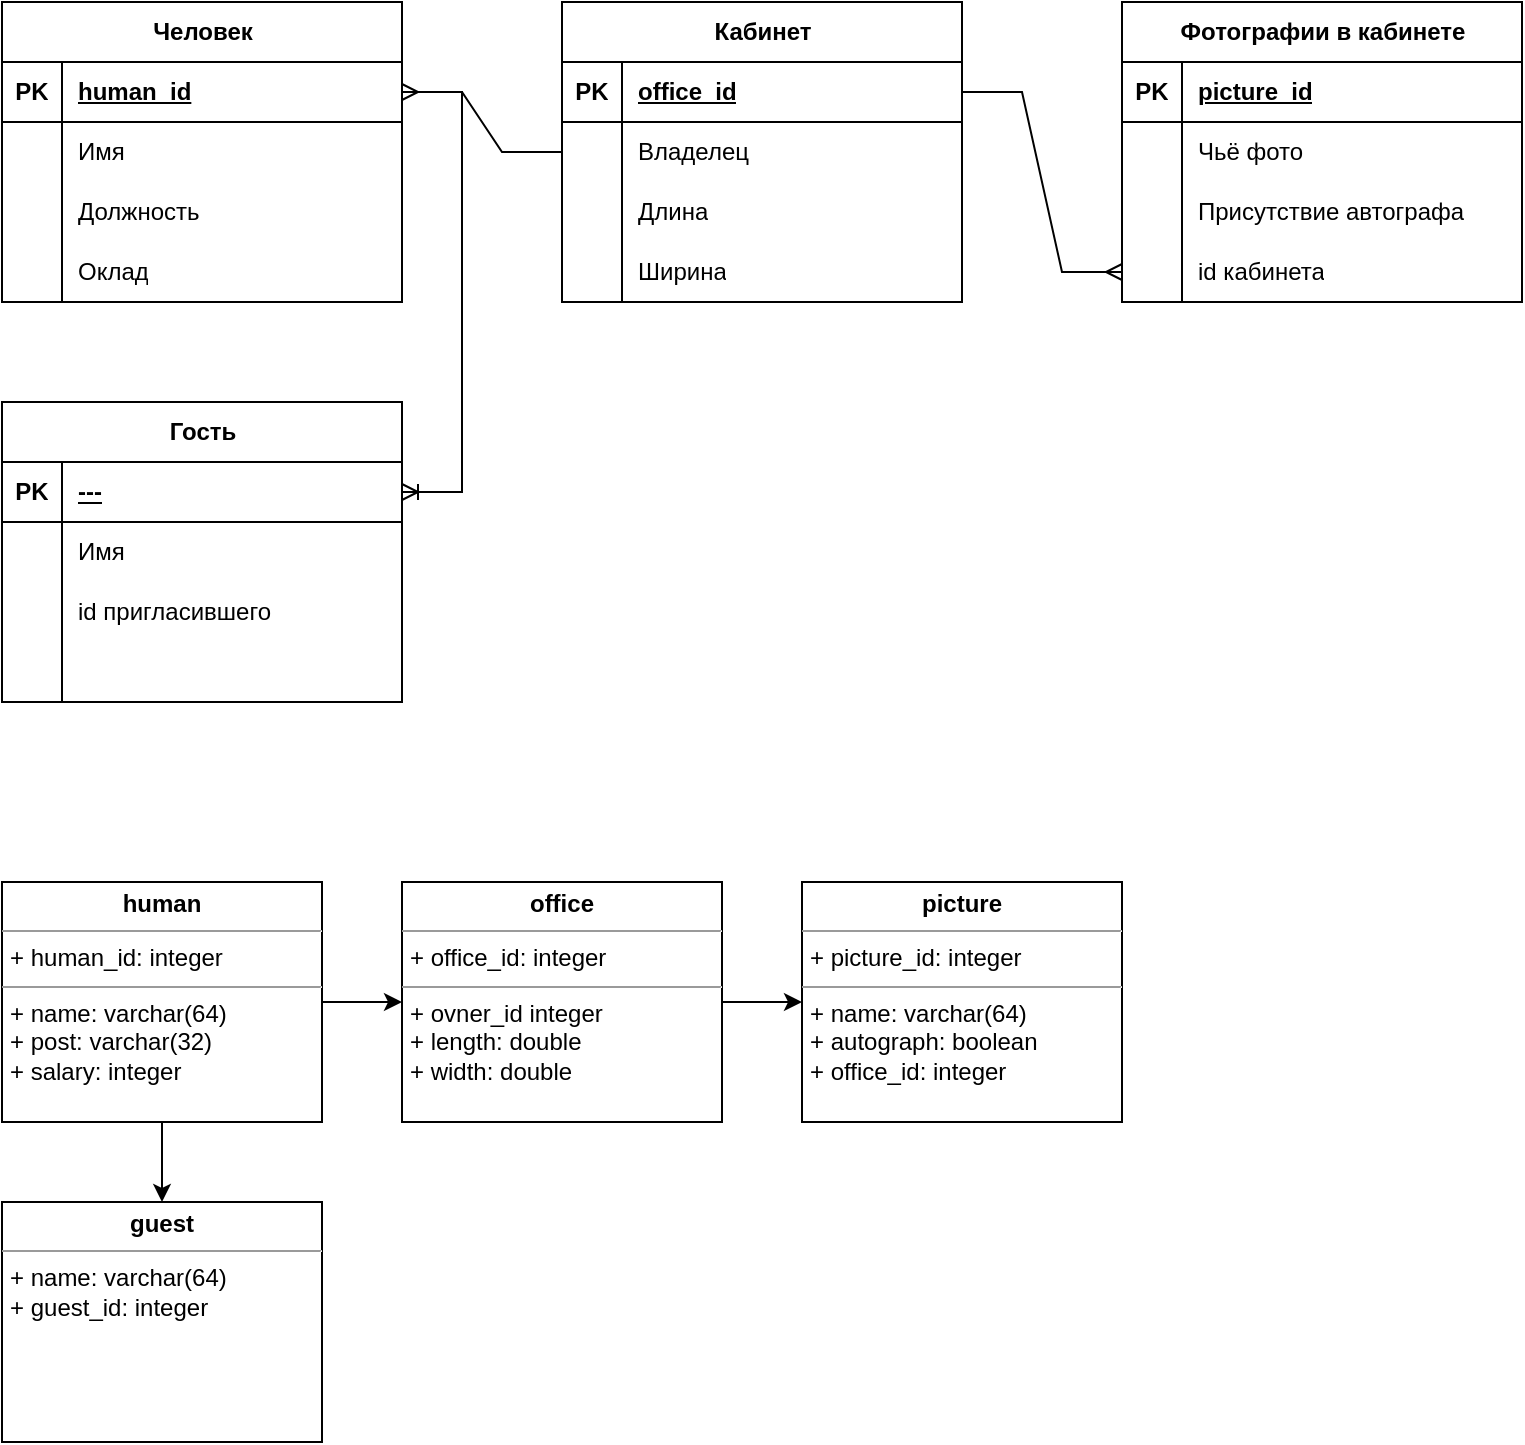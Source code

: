 <mxfile version="21.7.5" type="device">
  <diagram name="Page-1" id="c4acf3e9-155e-7222-9cf6-157b1a14988f">
    <mxGraphModel dx="1036" dy="606" grid="1" gridSize="10" guides="1" tooltips="1" connect="1" arrows="1" fold="1" page="1" pageScale="1" pageWidth="850" pageHeight="1100" background="none" math="0" shadow="0">
      <root>
        <mxCell id="0" />
        <mxCell id="1" parent="0" />
        <mxCell id="2A9kEXsholP_vEaX_EOC-73" value="Человек" style="shape=table;startSize=30;container=1;collapsible=1;childLayout=tableLayout;fixedRows=1;rowLines=0;fontStyle=1;align=center;resizeLast=1;html=1;" parent="1" vertex="1">
          <mxGeometry x="40" y="80" width="200" height="150" as="geometry" />
        </mxCell>
        <mxCell id="2A9kEXsholP_vEaX_EOC-74" value="" style="shape=tableRow;horizontal=0;startSize=0;swimlaneHead=0;swimlaneBody=0;fillColor=none;collapsible=0;dropTarget=0;points=[[0,0.5],[1,0.5]];portConstraint=eastwest;top=0;left=0;right=0;bottom=1;" parent="2A9kEXsholP_vEaX_EOC-73" vertex="1">
          <mxGeometry y="30" width="200" height="30" as="geometry" />
        </mxCell>
        <mxCell id="2A9kEXsholP_vEaX_EOC-75" value="PK" style="shape=partialRectangle;connectable=0;fillColor=none;top=0;left=0;bottom=0;right=0;fontStyle=1;overflow=hidden;whiteSpace=wrap;html=1;" parent="2A9kEXsholP_vEaX_EOC-74" vertex="1">
          <mxGeometry width="30" height="30" as="geometry">
            <mxRectangle width="30" height="30" as="alternateBounds" />
          </mxGeometry>
        </mxCell>
        <mxCell id="2A9kEXsholP_vEaX_EOC-76" value="human_id" style="shape=partialRectangle;connectable=0;fillColor=none;top=0;left=0;bottom=0;right=0;align=left;spacingLeft=6;fontStyle=5;overflow=hidden;whiteSpace=wrap;html=1;" parent="2A9kEXsholP_vEaX_EOC-74" vertex="1">
          <mxGeometry x="30" width="170" height="30" as="geometry">
            <mxRectangle width="170" height="30" as="alternateBounds" />
          </mxGeometry>
        </mxCell>
        <mxCell id="2A9kEXsholP_vEaX_EOC-77" value="" style="shape=tableRow;horizontal=0;startSize=0;swimlaneHead=0;swimlaneBody=0;fillColor=none;collapsible=0;dropTarget=0;points=[[0,0.5],[1,0.5]];portConstraint=eastwest;top=0;left=0;right=0;bottom=0;" parent="2A9kEXsholP_vEaX_EOC-73" vertex="1">
          <mxGeometry y="60" width="200" height="30" as="geometry" />
        </mxCell>
        <mxCell id="2A9kEXsholP_vEaX_EOC-78" value="" style="shape=partialRectangle;connectable=0;fillColor=none;top=0;left=0;bottom=0;right=0;editable=1;overflow=hidden;whiteSpace=wrap;html=1;" parent="2A9kEXsholP_vEaX_EOC-77" vertex="1">
          <mxGeometry width="30" height="30" as="geometry">
            <mxRectangle width="30" height="30" as="alternateBounds" />
          </mxGeometry>
        </mxCell>
        <mxCell id="2A9kEXsholP_vEaX_EOC-79" value="Имя" style="shape=partialRectangle;connectable=0;fillColor=none;top=0;left=0;bottom=0;right=0;align=left;spacingLeft=6;overflow=hidden;whiteSpace=wrap;html=1;" parent="2A9kEXsholP_vEaX_EOC-77" vertex="1">
          <mxGeometry x="30" width="170" height="30" as="geometry">
            <mxRectangle width="170" height="30" as="alternateBounds" />
          </mxGeometry>
        </mxCell>
        <mxCell id="2A9kEXsholP_vEaX_EOC-80" value="" style="shape=tableRow;horizontal=0;startSize=0;swimlaneHead=0;swimlaneBody=0;fillColor=none;collapsible=0;dropTarget=0;points=[[0,0.5],[1,0.5]];portConstraint=eastwest;top=0;left=0;right=0;bottom=0;" parent="2A9kEXsholP_vEaX_EOC-73" vertex="1">
          <mxGeometry y="90" width="200" height="30" as="geometry" />
        </mxCell>
        <mxCell id="2A9kEXsholP_vEaX_EOC-81" value="" style="shape=partialRectangle;connectable=0;fillColor=none;top=0;left=0;bottom=0;right=0;editable=1;overflow=hidden;whiteSpace=wrap;html=1;" parent="2A9kEXsholP_vEaX_EOC-80" vertex="1">
          <mxGeometry width="30" height="30" as="geometry">
            <mxRectangle width="30" height="30" as="alternateBounds" />
          </mxGeometry>
        </mxCell>
        <mxCell id="2A9kEXsholP_vEaX_EOC-82" value="Должность" style="shape=partialRectangle;connectable=0;fillColor=none;top=0;left=0;bottom=0;right=0;align=left;spacingLeft=6;overflow=hidden;whiteSpace=wrap;html=1;" parent="2A9kEXsholP_vEaX_EOC-80" vertex="1">
          <mxGeometry x="30" width="170" height="30" as="geometry">
            <mxRectangle width="170" height="30" as="alternateBounds" />
          </mxGeometry>
        </mxCell>
        <mxCell id="2A9kEXsholP_vEaX_EOC-83" value="" style="shape=tableRow;horizontal=0;startSize=0;swimlaneHead=0;swimlaneBody=0;fillColor=none;collapsible=0;dropTarget=0;points=[[0,0.5],[1,0.5]];portConstraint=eastwest;top=0;left=0;right=0;bottom=0;" parent="2A9kEXsholP_vEaX_EOC-73" vertex="1">
          <mxGeometry y="120" width="200" height="30" as="geometry" />
        </mxCell>
        <mxCell id="2A9kEXsholP_vEaX_EOC-84" value="" style="shape=partialRectangle;connectable=0;fillColor=none;top=0;left=0;bottom=0;right=0;editable=1;overflow=hidden;whiteSpace=wrap;html=1;" parent="2A9kEXsholP_vEaX_EOC-83" vertex="1">
          <mxGeometry width="30" height="30" as="geometry">
            <mxRectangle width="30" height="30" as="alternateBounds" />
          </mxGeometry>
        </mxCell>
        <mxCell id="2A9kEXsholP_vEaX_EOC-85" value="Оклад" style="shape=partialRectangle;connectable=0;fillColor=none;top=0;left=0;bottom=0;right=0;align=left;spacingLeft=6;overflow=hidden;whiteSpace=wrap;html=1;" parent="2A9kEXsholP_vEaX_EOC-83" vertex="1">
          <mxGeometry x="30" width="170" height="30" as="geometry">
            <mxRectangle width="170" height="30" as="alternateBounds" />
          </mxGeometry>
        </mxCell>
        <mxCell id="2A9kEXsholP_vEaX_EOC-87" value="Кабинет" style="shape=table;startSize=30;container=1;collapsible=1;childLayout=tableLayout;fixedRows=1;rowLines=0;fontStyle=1;align=center;resizeLast=1;html=1;" parent="1" vertex="1">
          <mxGeometry x="320" y="80" width="200" height="150" as="geometry" />
        </mxCell>
        <mxCell id="2A9kEXsholP_vEaX_EOC-88" value="" style="shape=tableRow;horizontal=0;startSize=0;swimlaneHead=0;swimlaneBody=0;fillColor=none;collapsible=0;dropTarget=0;points=[[0,0.5],[1,0.5]];portConstraint=eastwest;top=0;left=0;right=0;bottom=1;" parent="2A9kEXsholP_vEaX_EOC-87" vertex="1">
          <mxGeometry y="30" width="200" height="30" as="geometry" />
        </mxCell>
        <mxCell id="2A9kEXsholP_vEaX_EOC-89" value="PK" style="shape=partialRectangle;connectable=0;fillColor=none;top=0;left=0;bottom=0;right=0;fontStyle=1;overflow=hidden;whiteSpace=wrap;html=1;" parent="2A9kEXsholP_vEaX_EOC-88" vertex="1">
          <mxGeometry width="30" height="30" as="geometry">
            <mxRectangle width="30" height="30" as="alternateBounds" />
          </mxGeometry>
        </mxCell>
        <mxCell id="2A9kEXsholP_vEaX_EOC-90" value="office_id" style="shape=partialRectangle;connectable=0;fillColor=none;top=0;left=0;bottom=0;right=0;align=left;spacingLeft=6;fontStyle=5;overflow=hidden;whiteSpace=wrap;html=1;" parent="2A9kEXsholP_vEaX_EOC-88" vertex="1">
          <mxGeometry x="30" width="170" height="30" as="geometry">
            <mxRectangle width="170" height="30" as="alternateBounds" />
          </mxGeometry>
        </mxCell>
        <mxCell id="2A9kEXsholP_vEaX_EOC-91" value="" style="shape=tableRow;horizontal=0;startSize=0;swimlaneHead=0;swimlaneBody=0;fillColor=none;collapsible=0;dropTarget=0;points=[[0,0.5],[1,0.5]];portConstraint=eastwest;top=0;left=0;right=0;bottom=0;" parent="2A9kEXsholP_vEaX_EOC-87" vertex="1">
          <mxGeometry y="60" width="200" height="30" as="geometry" />
        </mxCell>
        <mxCell id="2A9kEXsholP_vEaX_EOC-92" value="" style="shape=partialRectangle;connectable=0;fillColor=none;top=0;left=0;bottom=0;right=0;editable=1;overflow=hidden;whiteSpace=wrap;html=1;" parent="2A9kEXsholP_vEaX_EOC-91" vertex="1">
          <mxGeometry width="30" height="30" as="geometry">
            <mxRectangle width="30" height="30" as="alternateBounds" />
          </mxGeometry>
        </mxCell>
        <mxCell id="2A9kEXsholP_vEaX_EOC-93" value="Владелец" style="shape=partialRectangle;connectable=0;fillColor=none;top=0;left=0;bottom=0;right=0;align=left;spacingLeft=6;overflow=hidden;whiteSpace=wrap;html=1;" parent="2A9kEXsholP_vEaX_EOC-91" vertex="1">
          <mxGeometry x="30" width="170" height="30" as="geometry">
            <mxRectangle width="170" height="30" as="alternateBounds" />
          </mxGeometry>
        </mxCell>
        <mxCell id="2A9kEXsholP_vEaX_EOC-94" value="" style="shape=tableRow;horizontal=0;startSize=0;swimlaneHead=0;swimlaneBody=0;fillColor=none;collapsible=0;dropTarget=0;points=[[0,0.5],[1,0.5]];portConstraint=eastwest;top=0;left=0;right=0;bottom=0;" parent="2A9kEXsholP_vEaX_EOC-87" vertex="1">
          <mxGeometry y="90" width="200" height="30" as="geometry" />
        </mxCell>
        <mxCell id="2A9kEXsholP_vEaX_EOC-95" value="" style="shape=partialRectangle;connectable=0;fillColor=none;top=0;left=0;bottom=0;right=0;editable=1;overflow=hidden;whiteSpace=wrap;html=1;" parent="2A9kEXsholP_vEaX_EOC-94" vertex="1">
          <mxGeometry width="30" height="30" as="geometry">
            <mxRectangle width="30" height="30" as="alternateBounds" />
          </mxGeometry>
        </mxCell>
        <mxCell id="2A9kEXsholP_vEaX_EOC-96" value="Длина" style="shape=partialRectangle;connectable=0;fillColor=none;top=0;left=0;bottom=0;right=0;align=left;spacingLeft=6;overflow=hidden;whiteSpace=wrap;html=1;" parent="2A9kEXsholP_vEaX_EOC-94" vertex="1">
          <mxGeometry x="30" width="170" height="30" as="geometry">
            <mxRectangle width="170" height="30" as="alternateBounds" />
          </mxGeometry>
        </mxCell>
        <mxCell id="2A9kEXsholP_vEaX_EOC-97" value="" style="shape=tableRow;horizontal=0;startSize=0;swimlaneHead=0;swimlaneBody=0;fillColor=none;collapsible=0;dropTarget=0;points=[[0,0.5],[1,0.5]];portConstraint=eastwest;top=0;left=0;right=0;bottom=0;" parent="2A9kEXsholP_vEaX_EOC-87" vertex="1">
          <mxGeometry y="120" width="200" height="30" as="geometry" />
        </mxCell>
        <mxCell id="2A9kEXsholP_vEaX_EOC-98" value="" style="shape=partialRectangle;connectable=0;fillColor=none;top=0;left=0;bottom=0;right=0;editable=1;overflow=hidden;whiteSpace=wrap;html=1;" parent="2A9kEXsholP_vEaX_EOC-97" vertex="1">
          <mxGeometry width="30" height="30" as="geometry">
            <mxRectangle width="30" height="30" as="alternateBounds" />
          </mxGeometry>
        </mxCell>
        <mxCell id="2A9kEXsholP_vEaX_EOC-99" value="Ширина" style="shape=partialRectangle;connectable=0;fillColor=none;top=0;left=0;bottom=0;right=0;align=left;spacingLeft=6;overflow=hidden;whiteSpace=wrap;html=1;" parent="2A9kEXsholP_vEaX_EOC-97" vertex="1">
          <mxGeometry x="30" width="170" height="30" as="geometry">
            <mxRectangle width="170" height="30" as="alternateBounds" />
          </mxGeometry>
        </mxCell>
        <mxCell id="2A9kEXsholP_vEaX_EOC-114" value="Фотографии в кабинете" style="shape=table;startSize=30;container=1;collapsible=1;childLayout=tableLayout;fixedRows=1;rowLines=0;fontStyle=1;align=center;resizeLast=1;html=1;" parent="1" vertex="1">
          <mxGeometry x="600" y="80" width="200" height="150" as="geometry" />
        </mxCell>
        <mxCell id="2A9kEXsholP_vEaX_EOC-115" value="" style="shape=tableRow;horizontal=0;startSize=0;swimlaneHead=0;swimlaneBody=0;fillColor=none;collapsible=0;dropTarget=0;points=[[0,0.5],[1,0.5]];portConstraint=eastwest;top=0;left=0;right=0;bottom=1;" parent="2A9kEXsholP_vEaX_EOC-114" vertex="1">
          <mxGeometry y="30" width="200" height="30" as="geometry" />
        </mxCell>
        <mxCell id="2A9kEXsholP_vEaX_EOC-116" value="PK" style="shape=partialRectangle;connectable=0;fillColor=none;top=0;left=0;bottom=0;right=0;fontStyle=1;overflow=hidden;whiteSpace=wrap;html=1;" parent="2A9kEXsholP_vEaX_EOC-115" vertex="1">
          <mxGeometry width="30" height="30" as="geometry">
            <mxRectangle width="30" height="30" as="alternateBounds" />
          </mxGeometry>
        </mxCell>
        <mxCell id="2A9kEXsholP_vEaX_EOC-117" value="picture_id" style="shape=partialRectangle;connectable=0;fillColor=none;top=0;left=0;bottom=0;right=0;align=left;spacingLeft=6;fontStyle=5;overflow=hidden;whiteSpace=wrap;html=1;" parent="2A9kEXsholP_vEaX_EOC-115" vertex="1">
          <mxGeometry x="30" width="170" height="30" as="geometry">
            <mxRectangle width="170" height="30" as="alternateBounds" />
          </mxGeometry>
        </mxCell>
        <mxCell id="2A9kEXsholP_vEaX_EOC-118" value="" style="shape=tableRow;horizontal=0;startSize=0;swimlaneHead=0;swimlaneBody=0;fillColor=none;collapsible=0;dropTarget=0;points=[[0,0.5],[1,0.5]];portConstraint=eastwest;top=0;left=0;right=0;bottom=0;" parent="2A9kEXsholP_vEaX_EOC-114" vertex="1">
          <mxGeometry y="60" width="200" height="30" as="geometry" />
        </mxCell>
        <mxCell id="2A9kEXsholP_vEaX_EOC-119" value="" style="shape=partialRectangle;connectable=0;fillColor=none;top=0;left=0;bottom=0;right=0;editable=1;overflow=hidden;whiteSpace=wrap;html=1;" parent="2A9kEXsholP_vEaX_EOC-118" vertex="1">
          <mxGeometry width="30" height="30" as="geometry">
            <mxRectangle width="30" height="30" as="alternateBounds" />
          </mxGeometry>
        </mxCell>
        <mxCell id="2A9kEXsholP_vEaX_EOC-120" value="Чьё фото" style="shape=partialRectangle;connectable=0;fillColor=none;top=0;left=0;bottom=0;right=0;align=left;spacingLeft=6;overflow=hidden;whiteSpace=wrap;html=1;" parent="2A9kEXsholP_vEaX_EOC-118" vertex="1">
          <mxGeometry x="30" width="170" height="30" as="geometry">
            <mxRectangle width="170" height="30" as="alternateBounds" />
          </mxGeometry>
        </mxCell>
        <mxCell id="2A9kEXsholP_vEaX_EOC-121" value="" style="shape=tableRow;horizontal=0;startSize=0;swimlaneHead=0;swimlaneBody=0;fillColor=none;collapsible=0;dropTarget=0;points=[[0,0.5],[1,0.5]];portConstraint=eastwest;top=0;left=0;right=0;bottom=0;" parent="2A9kEXsholP_vEaX_EOC-114" vertex="1">
          <mxGeometry y="90" width="200" height="30" as="geometry" />
        </mxCell>
        <mxCell id="2A9kEXsholP_vEaX_EOC-122" value="" style="shape=partialRectangle;connectable=0;fillColor=none;top=0;left=0;bottom=0;right=0;editable=1;overflow=hidden;whiteSpace=wrap;html=1;" parent="2A9kEXsholP_vEaX_EOC-121" vertex="1">
          <mxGeometry width="30" height="30" as="geometry">
            <mxRectangle width="30" height="30" as="alternateBounds" />
          </mxGeometry>
        </mxCell>
        <mxCell id="2A9kEXsholP_vEaX_EOC-123" value="Присутствие автографа" style="shape=partialRectangle;connectable=0;fillColor=none;top=0;left=0;bottom=0;right=0;align=left;spacingLeft=6;overflow=hidden;whiteSpace=wrap;html=1;" parent="2A9kEXsholP_vEaX_EOC-121" vertex="1">
          <mxGeometry x="30" width="170" height="30" as="geometry">
            <mxRectangle width="170" height="30" as="alternateBounds" />
          </mxGeometry>
        </mxCell>
        <mxCell id="2A9kEXsholP_vEaX_EOC-124" value="" style="shape=tableRow;horizontal=0;startSize=0;swimlaneHead=0;swimlaneBody=0;fillColor=none;collapsible=0;dropTarget=0;points=[[0,0.5],[1,0.5]];portConstraint=eastwest;top=0;left=0;right=0;bottom=0;" parent="2A9kEXsholP_vEaX_EOC-114" vertex="1">
          <mxGeometry y="120" width="200" height="30" as="geometry" />
        </mxCell>
        <mxCell id="2A9kEXsholP_vEaX_EOC-125" value="" style="shape=partialRectangle;connectable=0;fillColor=none;top=0;left=0;bottom=0;right=0;editable=1;overflow=hidden;whiteSpace=wrap;html=1;" parent="2A9kEXsholP_vEaX_EOC-124" vertex="1">
          <mxGeometry width="30" height="30" as="geometry">
            <mxRectangle width="30" height="30" as="alternateBounds" />
          </mxGeometry>
        </mxCell>
        <mxCell id="2A9kEXsholP_vEaX_EOC-126" value="id кабинета" style="shape=partialRectangle;connectable=0;fillColor=none;top=0;left=0;bottom=0;right=0;align=left;spacingLeft=6;overflow=hidden;whiteSpace=wrap;html=1;" parent="2A9kEXsholP_vEaX_EOC-124" vertex="1">
          <mxGeometry x="30" width="170" height="30" as="geometry">
            <mxRectangle width="170" height="30" as="alternateBounds" />
          </mxGeometry>
        </mxCell>
        <mxCell id="2A9kEXsholP_vEaX_EOC-127" value="" style="edgeStyle=entityRelationEdgeStyle;fontSize=12;html=1;endArrow=none;startArrow=ERmany;rounded=0;entryX=0;entryY=0.5;entryDx=0;entryDy=0;endFill=0;exitX=1;exitY=0.5;exitDx=0;exitDy=0;" parent="1" source="2A9kEXsholP_vEaX_EOC-74" target="2A9kEXsholP_vEaX_EOC-91" edge="1">
          <mxGeometry width="100" height="100" relative="1" as="geometry">
            <mxPoint x="240" y="120" as="sourcePoint" />
            <mxPoint x="530" y="490" as="targetPoint" />
          </mxGeometry>
        </mxCell>
        <mxCell id="2A9kEXsholP_vEaX_EOC-128" value="" style="edgeStyle=entityRelationEdgeStyle;fontSize=12;html=1;endArrow=ERmany;startArrow=none;rounded=0;exitX=1;exitY=0.5;exitDx=0;exitDy=0;entryX=0;entryY=0.5;entryDx=0;entryDy=0;endFill=0;startFill=0;" parent="1" source="2A9kEXsholP_vEaX_EOC-88" target="2A9kEXsholP_vEaX_EOC-124" edge="1">
          <mxGeometry width="100" height="100" relative="1" as="geometry">
            <mxPoint x="430" y="590" as="sourcePoint" />
            <mxPoint x="530" y="490" as="targetPoint" />
          </mxGeometry>
        </mxCell>
        <mxCell id="2A9kEXsholP_vEaX_EOC-130" value="Гость" style="shape=table;startSize=30;container=1;collapsible=1;childLayout=tableLayout;fixedRows=1;rowLines=0;fontStyle=1;align=center;resizeLast=1;html=1;" parent="1" vertex="1">
          <mxGeometry x="40" y="280" width="200" height="150" as="geometry" />
        </mxCell>
        <mxCell id="2A9kEXsholP_vEaX_EOC-131" value="" style="shape=tableRow;horizontal=0;startSize=0;swimlaneHead=0;swimlaneBody=0;fillColor=none;collapsible=0;dropTarget=0;points=[[0,0.5],[1,0.5]];portConstraint=eastwest;top=0;left=0;right=0;bottom=1;" parent="2A9kEXsholP_vEaX_EOC-130" vertex="1">
          <mxGeometry y="30" width="200" height="30" as="geometry" />
        </mxCell>
        <mxCell id="2A9kEXsholP_vEaX_EOC-132" value="PK" style="shape=partialRectangle;connectable=0;fillColor=none;top=0;left=0;bottom=0;right=0;fontStyle=1;overflow=hidden;whiteSpace=wrap;html=1;" parent="2A9kEXsholP_vEaX_EOC-131" vertex="1">
          <mxGeometry width="30" height="30" as="geometry">
            <mxRectangle width="30" height="30" as="alternateBounds" />
          </mxGeometry>
        </mxCell>
        <mxCell id="2A9kEXsholP_vEaX_EOC-133" value="---" style="shape=partialRectangle;connectable=0;fillColor=none;top=0;left=0;bottom=0;right=0;align=left;spacingLeft=6;fontStyle=5;overflow=hidden;whiteSpace=wrap;html=1;" parent="2A9kEXsholP_vEaX_EOC-131" vertex="1">
          <mxGeometry x="30" width="170" height="30" as="geometry">
            <mxRectangle width="170" height="30" as="alternateBounds" />
          </mxGeometry>
        </mxCell>
        <mxCell id="2A9kEXsholP_vEaX_EOC-134" value="" style="shape=tableRow;horizontal=0;startSize=0;swimlaneHead=0;swimlaneBody=0;fillColor=none;collapsible=0;dropTarget=0;points=[[0,0.5],[1,0.5]];portConstraint=eastwest;top=0;left=0;right=0;bottom=0;" parent="2A9kEXsholP_vEaX_EOC-130" vertex="1">
          <mxGeometry y="60" width="200" height="30" as="geometry" />
        </mxCell>
        <mxCell id="2A9kEXsholP_vEaX_EOC-135" value="" style="shape=partialRectangle;connectable=0;fillColor=none;top=0;left=0;bottom=0;right=0;editable=1;overflow=hidden;whiteSpace=wrap;html=1;" parent="2A9kEXsholP_vEaX_EOC-134" vertex="1">
          <mxGeometry width="30" height="30" as="geometry">
            <mxRectangle width="30" height="30" as="alternateBounds" />
          </mxGeometry>
        </mxCell>
        <mxCell id="2A9kEXsholP_vEaX_EOC-136" value="Имя" style="shape=partialRectangle;connectable=0;fillColor=none;top=0;left=0;bottom=0;right=0;align=left;spacingLeft=6;overflow=hidden;whiteSpace=wrap;html=1;" parent="2A9kEXsholP_vEaX_EOC-134" vertex="1">
          <mxGeometry x="30" width="170" height="30" as="geometry">
            <mxRectangle width="170" height="30" as="alternateBounds" />
          </mxGeometry>
        </mxCell>
        <mxCell id="2A9kEXsholP_vEaX_EOC-137" value="" style="shape=tableRow;horizontal=0;startSize=0;swimlaneHead=0;swimlaneBody=0;fillColor=none;collapsible=0;dropTarget=0;points=[[0,0.5],[1,0.5]];portConstraint=eastwest;top=0;left=0;right=0;bottom=0;" parent="2A9kEXsholP_vEaX_EOC-130" vertex="1">
          <mxGeometry y="90" width="200" height="30" as="geometry" />
        </mxCell>
        <mxCell id="2A9kEXsholP_vEaX_EOC-138" value="" style="shape=partialRectangle;connectable=0;fillColor=none;top=0;left=0;bottom=0;right=0;editable=1;overflow=hidden;whiteSpace=wrap;html=1;" parent="2A9kEXsholP_vEaX_EOC-137" vertex="1">
          <mxGeometry width="30" height="30" as="geometry">
            <mxRectangle width="30" height="30" as="alternateBounds" />
          </mxGeometry>
        </mxCell>
        <mxCell id="2A9kEXsholP_vEaX_EOC-139" value="id пригласившего" style="shape=partialRectangle;connectable=0;fillColor=none;top=0;left=0;bottom=0;right=0;align=left;spacingLeft=6;overflow=hidden;whiteSpace=wrap;html=1;" parent="2A9kEXsholP_vEaX_EOC-137" vertex="1">
          <mxGeometry x="30" width="170" height="30" as="geometry">
            <mxRectangle width="170" height="30" as="alternateBounds" />
          </mxGeometry>
        </mxCell>
        <mxCell id="2A9kEXsholP_vEaX_EOC-140" value="" style="shape=tableRow;horizontal=0;startSize=0;swimlaneHead=0;swimlaneBody=0;fillColor=none;collapsible=0;dropTarget=0;points=[[0,0.5],[1,0.5]];portConstraint=eastwest;top=0;left=0;right=0;bottom=0;" parent="2A9kEXsholP_vEaX_EOC-130" vertex="1">
          <mxGeometry y="120" width="200" height="30" as="geometry" />
        </mxCell>
        <mxCell id="2A9kEXsholP_vEaX_EOC-141" value="" style="shape=partialRectangle;connectable=0;fillColor=none;top=0;left=0;bottom=0;right=0;editable=1;overflow=hidden;whiteSpace=wrap;html=1;" parent="2A9kEXsholP_vEaX_EOC-140" vertex="1">
          <mxGeometry width="30" height="30" as="geometry">
            <mxRectangle width="30" height="30" as="alternateBounds" />
          </mxGeometry>
        </mxCell>
        <mxCell id="2A9kEXsholP_vEaX_EOC-142" value="" style="shape=partialRectangle;connectable=0;fillColor=none;top=0;left=0;bottom=0;right=0;align=left;spacingLeft=6;overflow=hidden;whiteSpace=wrap;html=1;" parent="2A9kEXsholP_vEaX_EOC-140" vertex="1">
          <mxGeometry x="30" width="170" height="30" as="geometry">
            <mxRectangle width="170" height="30" as="alternateBounds" />
          </mxGeometry>
        </mxCell>
        <mxCell id="2A9kEXsholP_vEaX_EOC-145" value="" style="edgeStyle=entityRelationEdgeStyle;fontSize=12;html=1;endArrow=ERoneToMany;rounded=0;entryX=1;entryY=0.5;entryDx=0;entryDy=0;exitX=1;exitY=0.5;exitDx=0;exitDy=0;" parent="1" source="2A9kEXsholP_vEaX_EOC-74" target="2A9kEXsholP_vEaX_EOC-131" edge="1">
          <mxGeometry width="100" height="100" relative="1" as="geometry">
            <mxPoint x="240" y="130" as="sourcePoint" />
            <mxPoint x="450" y="490" as="targetPoint" />
          </mxGeometry>
        </mxCell>
        <mxCell id="2A9kEXsholP_vEaX_EOC-151" style="edgeStyle=orthogonalEdgeStyle;rounded=0;orthogonalLoop=1;jettySize=auto;html=1;exitX=1;exitY=0.5;exitDx=0;exitDy=0;entryX=0;entryY=0.5;entryDx=0;entryDy=0;" parent="1" source="2A9kEXsholP_vEaX_EOC-147" target="2A9kEXsholP_vEaX_EOC-148" edge="1">
          <mxGeometry relative="1" as="geometry" />
        </mxCell>
        <mxCell id="2A9kEXsholP_vEaX_EOC-153" style="edgeStyle=orthogonalEdgeStyle;rounded=0;orthogonalLoop=1;jettySize=auto;html=1;exitX=0.5;exitY=1;exitDx=0;exitDy=0;entryX=0.5;entryY=0;entryDx=0;entryDy=0;" parent="1" source="2A9kEXsholP_vEaX_EOC-147" target="2A9kEXsholP_vEaX_EOC-150" edge="1">
          <mxGeometry relative="1" as="geometry" />
        </mxCell>
        <mxCell id="2A9kEXsholP_vEaX_EOC-147" value="&lt;p style=&quot;margin:0px;margin-top:4px;text-align:center;&quot;&gt;&lt;b&gt;human&lt;/b&gt;&lt;/p&gt;&lt;hr size=&quot;1&quot;&gt;&lt;p style=&quot;margin:0px;margin-left:4px;&quot;&gt;+ human_id: integer&lt;/p&gt;&lt;hr size=&quot;1&quot;&gt;&lt;p style=&quot;margin: 0px 0px 0px 4px;&quot;&gt;+ name: varchar(64)&lt;br&gt;&lt;/p&gt;&lt;p style=&quot;margin: 0px 0px 0px 4px;&quot;&gt;+ post: varchar(32)&lt;br&gt;&lt;/p&gt;&lt;p style=&quot;margin: 0px 0px 0px 4px;&quot;&gt;+ salary: integer&amp;nbsp;&lt;/p&gt;" style="verticalAlign=top;align=left;overflow=fill;fontSize=12;fontFamily=Helvetica;html=1;whiteSpace=wrap;" parent="1" vertex="1">
          <mxGeometry x="40" y="520" width="160" height="120" as="geometry" />
        </mxCell>
        <mxCell id="2A9kEXsholP_vEaX_EOC-152" style="edgeStyle=orthogonalEdgeStyle;rounded=0;orthogonalLoop=1;jettySize=auto;html=1;exitX=1;exitY=0.5;exitDx=0;exitDy=0;entryX=0;entryY=0.5;entryDx=0;entryDy=0;" parent="1" source="2A9kEXsholP_vEaX_EOC-148" target="2A9kEXsholP_vEaX_EOC-149" edge="1">
          <mxGeometry relative="1" as="geometry" />
        </mxCell>
        <mxCell id="2A9kEXsholP_vEaX_EOC-148" value="&lt;p style=&quot;margin:0px;margin-top:4px;text-align:center;&quot;&gt;&lt;b&gt;office&lt;/b&gt;&lt;/p&gt;&lt;hr size=&quot;1&quot;&gt;&lt;p style=&quot;margin:0px;margin-left:4px;&quot;&gt;+ office_id: integer&lt;/p&gt;&lt;hr size=&quot;1&quot;&gt;&lt;p style=&quot;margin: 0px 0px 0px 4px;&quot;&gt;+ ovner_id integer&lt;br&gt;&lt;/p&gt;&lt;p style=&quot;margin: 0px 0px 0px 4px;&quot;&gt;+ length: double&lt;br&gt;&lt;/p&gt;&lt;p style=&quot;margin: 0px 0px 0px 4px;&quot;&gt;+ width: double&amp;nbsp;&lt;/p&gt;" style="verticalAlign=top;align=left;overflow=fill;fontSize=12;fontFamily=Helvetica;html=1;whiteSpace=wrap;" parent="1" vertex="1">
          <mxGeometry x="240" y="520" width="160" height="120" as="geometry" />
        </mxCell>
        <mxCell id="2A9kEXsholP_vEaX_EOC-149" value="&lt;p style=&quot;margin:0px;margin-top:4px;text-align:center;&quot;&gt;&lt;b&gt;picture&lt;/b&gt;&lt;/p&gt;&lt;hr size=&quot;1&quot;&gt;&lt;p style=&quot;margin:0px;margin-left:4px;&quot;&gt;+ picture_id: integer&lt;/p&gt;&lt;hr size=&quot;1&quot;&gt;&lt;p style=&quot;margin: 0px 0px 0px 4px;&quot;&gt;+ name: varchar(64)&lt;br&gt;&lt;/p&gt;&lt;p style=&quot;margin: 0px 0px 0px 4px;&quot;&gt;+ autograph: boolean&lt;br&gt;&lt;/p&gt;&lt;p style=&quot;margin: 0px 0px 0px 4px;&quot;&gt;+ office_id: integer&amp;nbsp;&lt;/p&gt;" style="verticalAlign=top;align=left;overflow=fill;fontSize=12;fontFamily=Helvetica;html=1;whiteSpace=wrap;" parent="1" vertex="1">
          <mxGeometry x="440" y="520" width="160" height="120" as="geometry" />
        </mxCell>
        <mxCell id="2A9kEXsholP_vEaX_EOC-150" value="&lt;p style=&quot;margin:0px;margin-top:4px;text-align:center;&quot;&gt;&lt;b&gt;guest&lt;/b&gt;&lt;/p&gt;&lt;hr size=&quot;1&quot;&gt;&lt;p style=&quot;margin: 0px 0px 0px 4px;&quot;&gt;+ name: varchar(64)&lt;br&gt;&lt;/p&gt;&lt;p style=&quot;margin: 0px 0px 0px 4px;&quot;&gt;+ guest_id: integer&lt;br&gt;&lt;/p&gt;" style="verticalAlign=top;align=left;overflow=fill;fontSize=12;fontFamily=Helvetica;html=1;whiteSpace=wrap;" parent="1" vertex="1">
          <mxGeometry x="40" y="680" width="160" height="120" as="geometry" />
        </mxCell>
      </root>
    </mxGraphModel>
  </diagram>
</mxfile>
